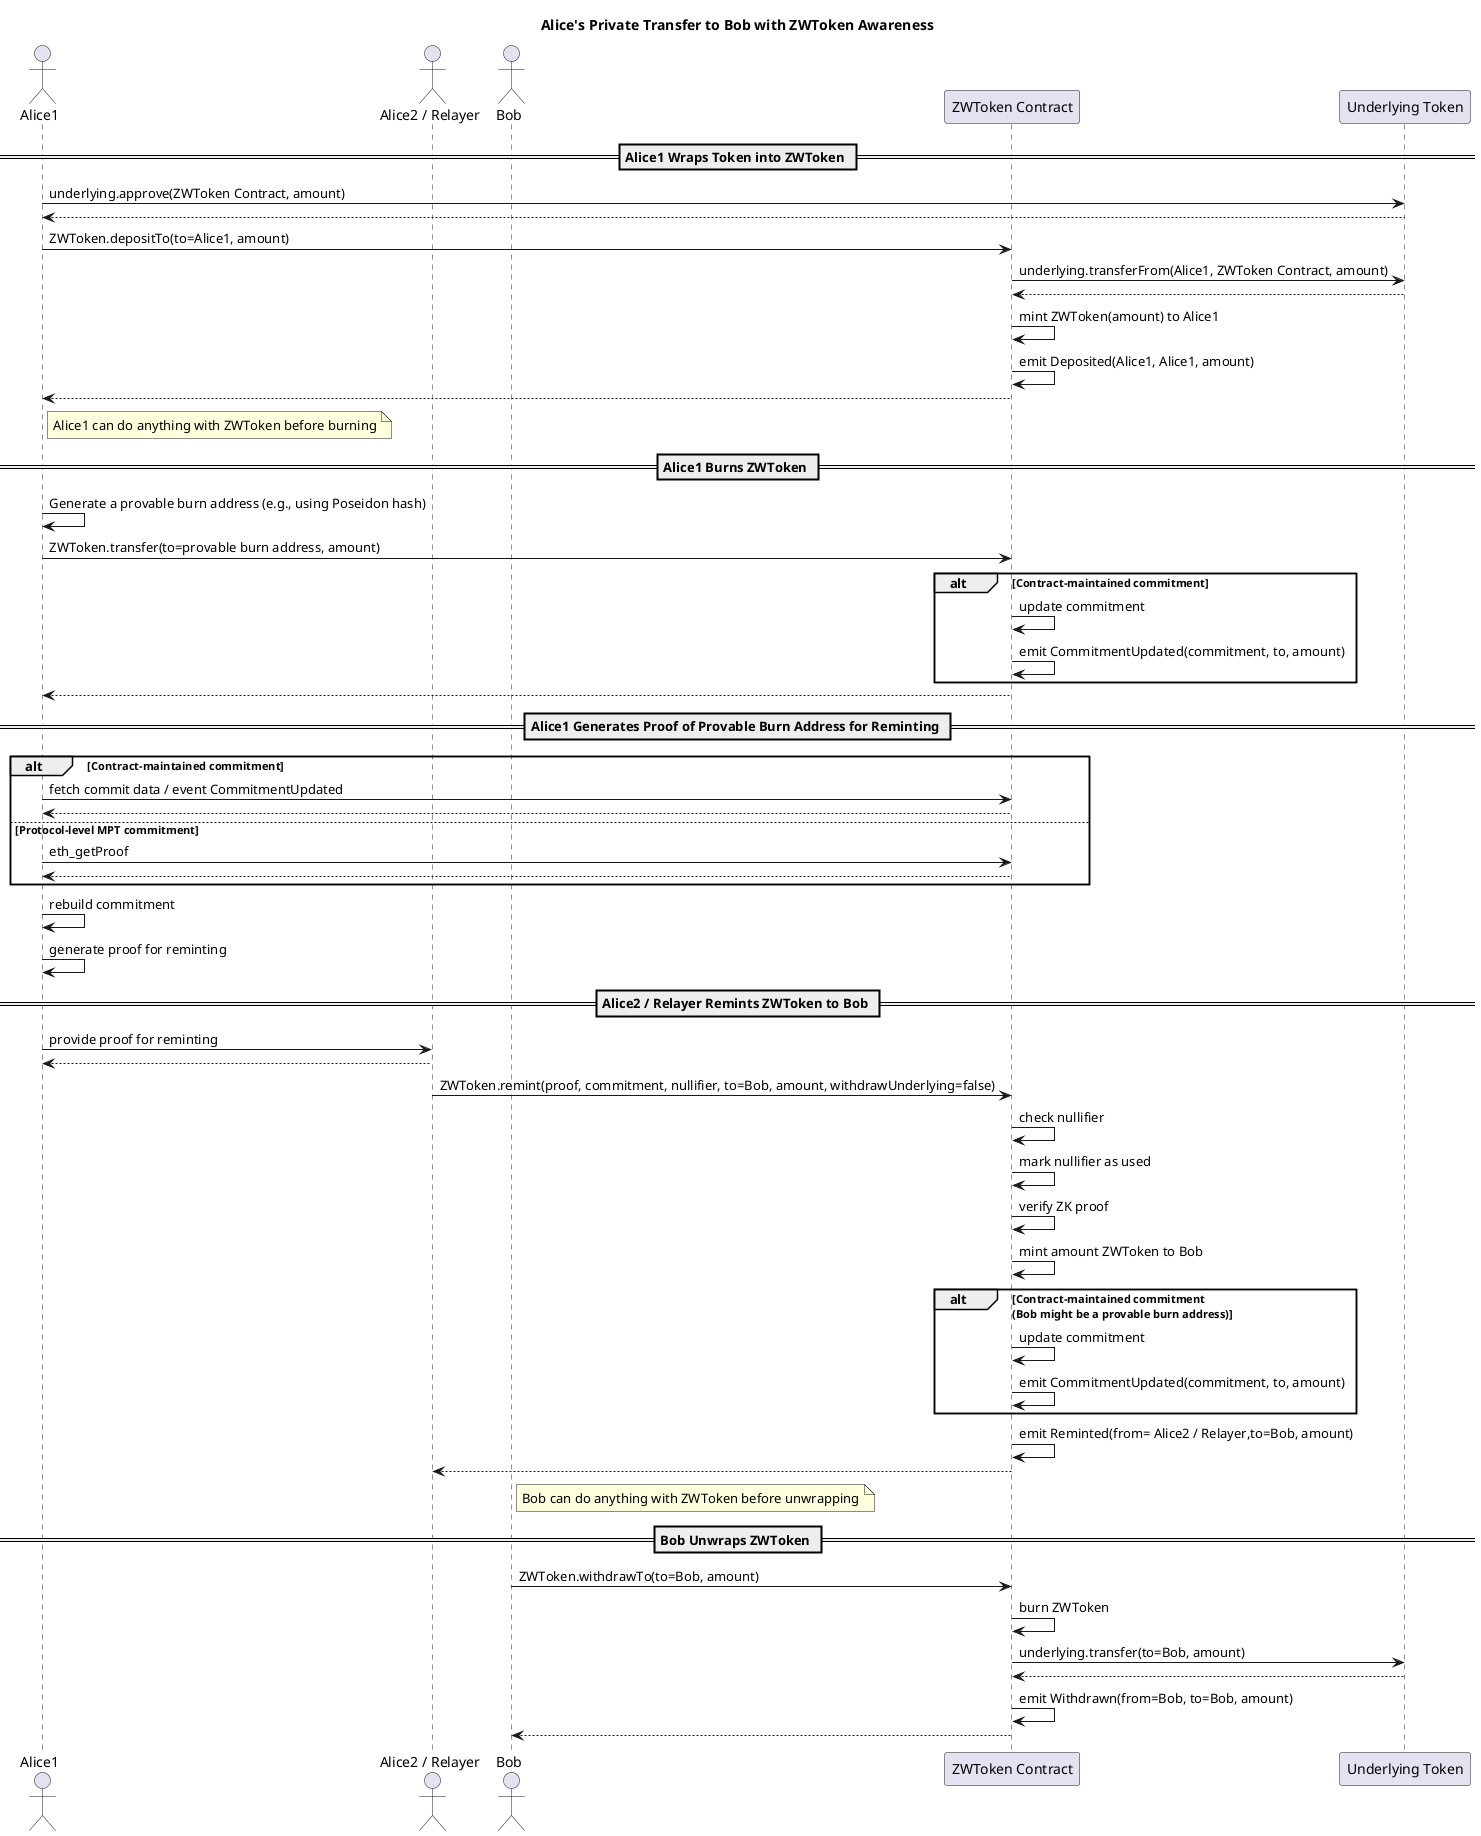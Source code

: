 @startuml
title Alice's Private Transfer to Bob with ZWToken Awareness

actor Alice1
actor "Alice2 / Relayer" as Alice2
actor Bob
participant "ZWToken Contract" as ZW
participant "Underlying Token" as U

== Alice1 Wraps Token into ZWToken ==
Alice1 -> U : underlying.approve(ZWToken Contract, amount)
Alice1 <-- U
Alice1 -> ZW : ZWToken.depositTo(to=Alice1, amount)
ZW -> U : underlying.transferFrom(Alice1, ZWToken Contract, amount)
ZW <-- U
ZW -> ZW : mint ZWToken(amount) to Alice1
ZW -> ZW : emit Deposited(Alice1, Alice1, amount)
Alice1 <-- ZW

note right of Alice1 : Alice1 can do anything with ZWToken before burning

== Alice1 Burns ZWToken ==
Alice1 -> Alice1 : Generate a provable burn address (e.g., using Poseidon hash)
Alice1 -> ZW : ZWToken.transfer(to=provable burn address, amount)
alt Contract-maintained commitment
    ZW -> ZW : update commitment
    ZW -> ZW : emit CommitmentUpdated(commitment, to, amount)
end
Alice1 <-- ZW

== Alice1 Generates Proof of Provable Burn Address for Reminting ==
alt Contract-maintained commitment
    Alice1 -> ZW : fetch commit data / event CommitmentUpdated
    Alice1 <-- ZW
else Protocol-level MPT commitment
    Alice1 -> ZW : eth_getProof
    Alice1 <-- ZW
end
Alice1 -> Alice1 : rebuild commitment
Alice1 -> Alice1 : generate proof for reminting

== Alice2 / Relayer Remints ZWToken to Bob ==
Alice1 -> Alice2 : provide proof for reminting
Alice1 <-- Alice2
Alice2 -> ZW : ZWToken.remint(proof, commitment, nullifier, to=Bob, amount, withdrawUnderlying=false)
ZW -> ZW : check nullifier
ZW -> ZW : mark nullifier as used
ZW -> ZW : verify ZK proof
ZW -> ZW : mint amount ZWToken to Bob
alt Contract-maintained commitment\n(Bob might be a provable burn address)
    ZW -> ZW : update commitment
    ZW -> ZW : emit CommitmentUpdated(commitment, to, amount)
end
ZW -> ZW : emit Reminted(from= Alice2 / Relayer,to=Bob, amount)
Alice2 <-- ZW

note right of Bob: Bob can do anything with ZWToken before unwrapping

== Bob Unwraps ZWToken ==
Bob -> ZW : ZWToken.withdrawTo(to=Bob, amount)
ZW -> ZW : burn ZWToken
ZW -> U : underlying.transfer(to=Bob, amount)
ZW <-- U
ZW -> ZW : emit Withdrawn(from=Bob, to=Bob, amount)
Bob <-- ZW
@enduml